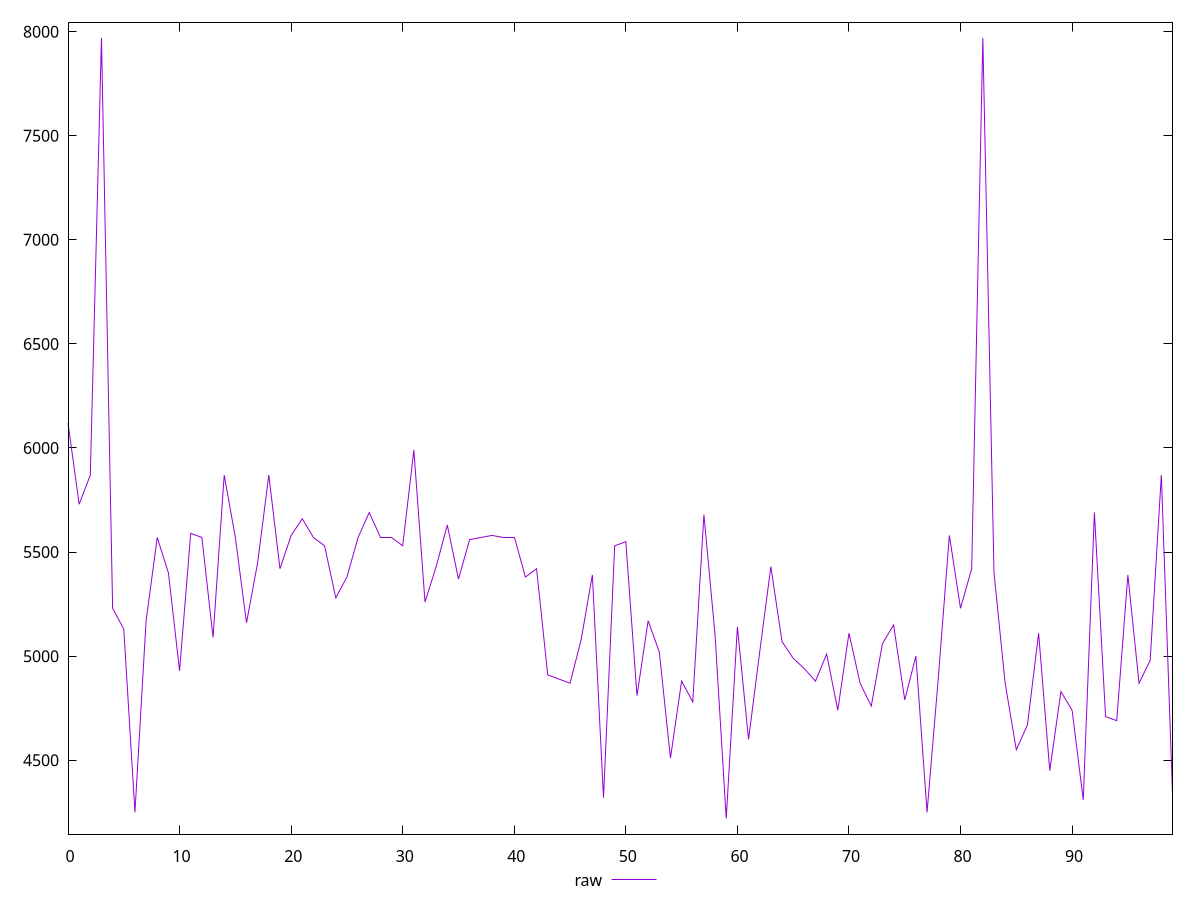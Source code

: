 reset

$raw <<EOF
0 6120
1 5730
2 5870
3 7970
4 5230
5 5130
6 4250
7 5170
8 5570
9 5400
10 4930
11 5590
12 5570
13 5090
14 5870
15 5570
16 5160
17 5450
18 5870
19 5420
20 5580
21 5660
22 5570
23 5530
24 5280
25 5380
26 5570
27 5690
28 5570
29 5570
30 5530
31 5990
32 5260
33 5430
34 5630
35 5370
36 5560
37 5570
38 5580
39 5570
40 5570
41 5380
42 5420
43 4910
44 4890
45 4870
46 5080
47 5390
48 4320
49 5530
50 5550
51 4810
52 5170
53 5020
54 4510
55 4880
56 4780
57 5680
58 5100
59 4220
60 5140
61 4600
62 5020
63 5430
64 5070
65 4990
66 4940
67 4880
68 5010
69 4740
70 5110
71 4870
72 4760
73 5060
74 5150
75 4790
76 5000
77 4250
78 4890
79 5580
80 5230
81 5420
82 7970
83 5400
84 4870
85 4550
86 4670
87 5110
88 4450
89 4830
90 4740
91 4310
92 5690
93 4710
94 4690
95 5390
96 4870
97 4980
98 5870
99 4340
EOF

set key outside below
set xrange [0:99]
set yrange [4145:8045]
set trange [4145:8045]
set terminal svg size 640, 500 enhanced background rgb 'white'
set output "report_00025_2021-02-22T21:38:55.199Z/uses-http2/samples/pages/raw/values.svg"

plot $raw title "raw" with line

reset
